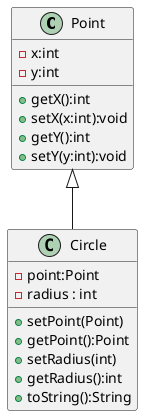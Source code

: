 @startuml MyUML
'scale 3   
'크기 조절'

class Point{
-x:int
-y:int
' +Point(x:int,y:int)
'생성자. 없어도 무방함
+getX():int
+setX(x:int):void
+getY():int
+setY(y:int):void
}
class Circle{
-point:Point
-radius : int
+setPoint(Point)
+getPoint():Point
+setRadius(int)
+getRadius():int
+toString():String

}
Point <|--Circle
@enduml